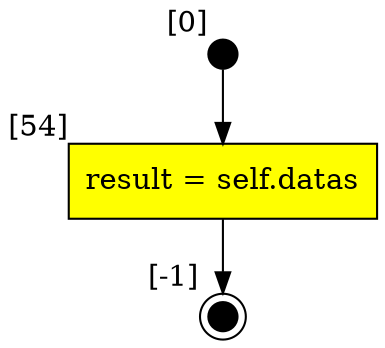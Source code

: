 digraph CLG {
  53 [style=filled, fillcolor=black, shape="circle", label="", fixedsize=true, width=.2, height=.2, xlabel="[0]"];
  54 [shape="box", label="result = self.datas", style=filled, fillcolor=yellow, xlabel="[54]"];
  55 [style=filled, fillcolor=black, shape="doublecircle", label="", fixedsize=true, width=.2, height=.2, xlabel="[-1]"];
  53 -> 54;
  54 -> 55;
}
